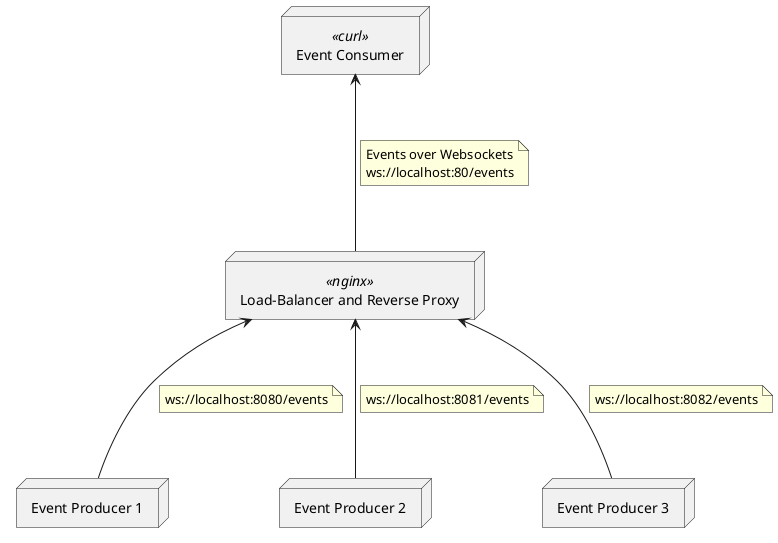 @startuml rproxy-loadbalance
node "Event Producer 1" as ep1
node "Event Producer 2" as ep2
node "Event Producer 3" as ep3

node "Load-Balancer and Reverse Proxy" as rproxy <<nginx>>

node "Event Consumer" as ec <<curl>>

ep1 --U-> rproxy
note on link
ws://localhost:8080/events
end note
ep2 --U-> rproxy
note on link
ws://localhost:8081/events
end note
ep3 --U-> rproxy
note on link
ws://localhost:8082/events
end note
rproxy --U-> ec
note on link
Events over Websockets
ws://localhost:80/events
end note
@enduml
